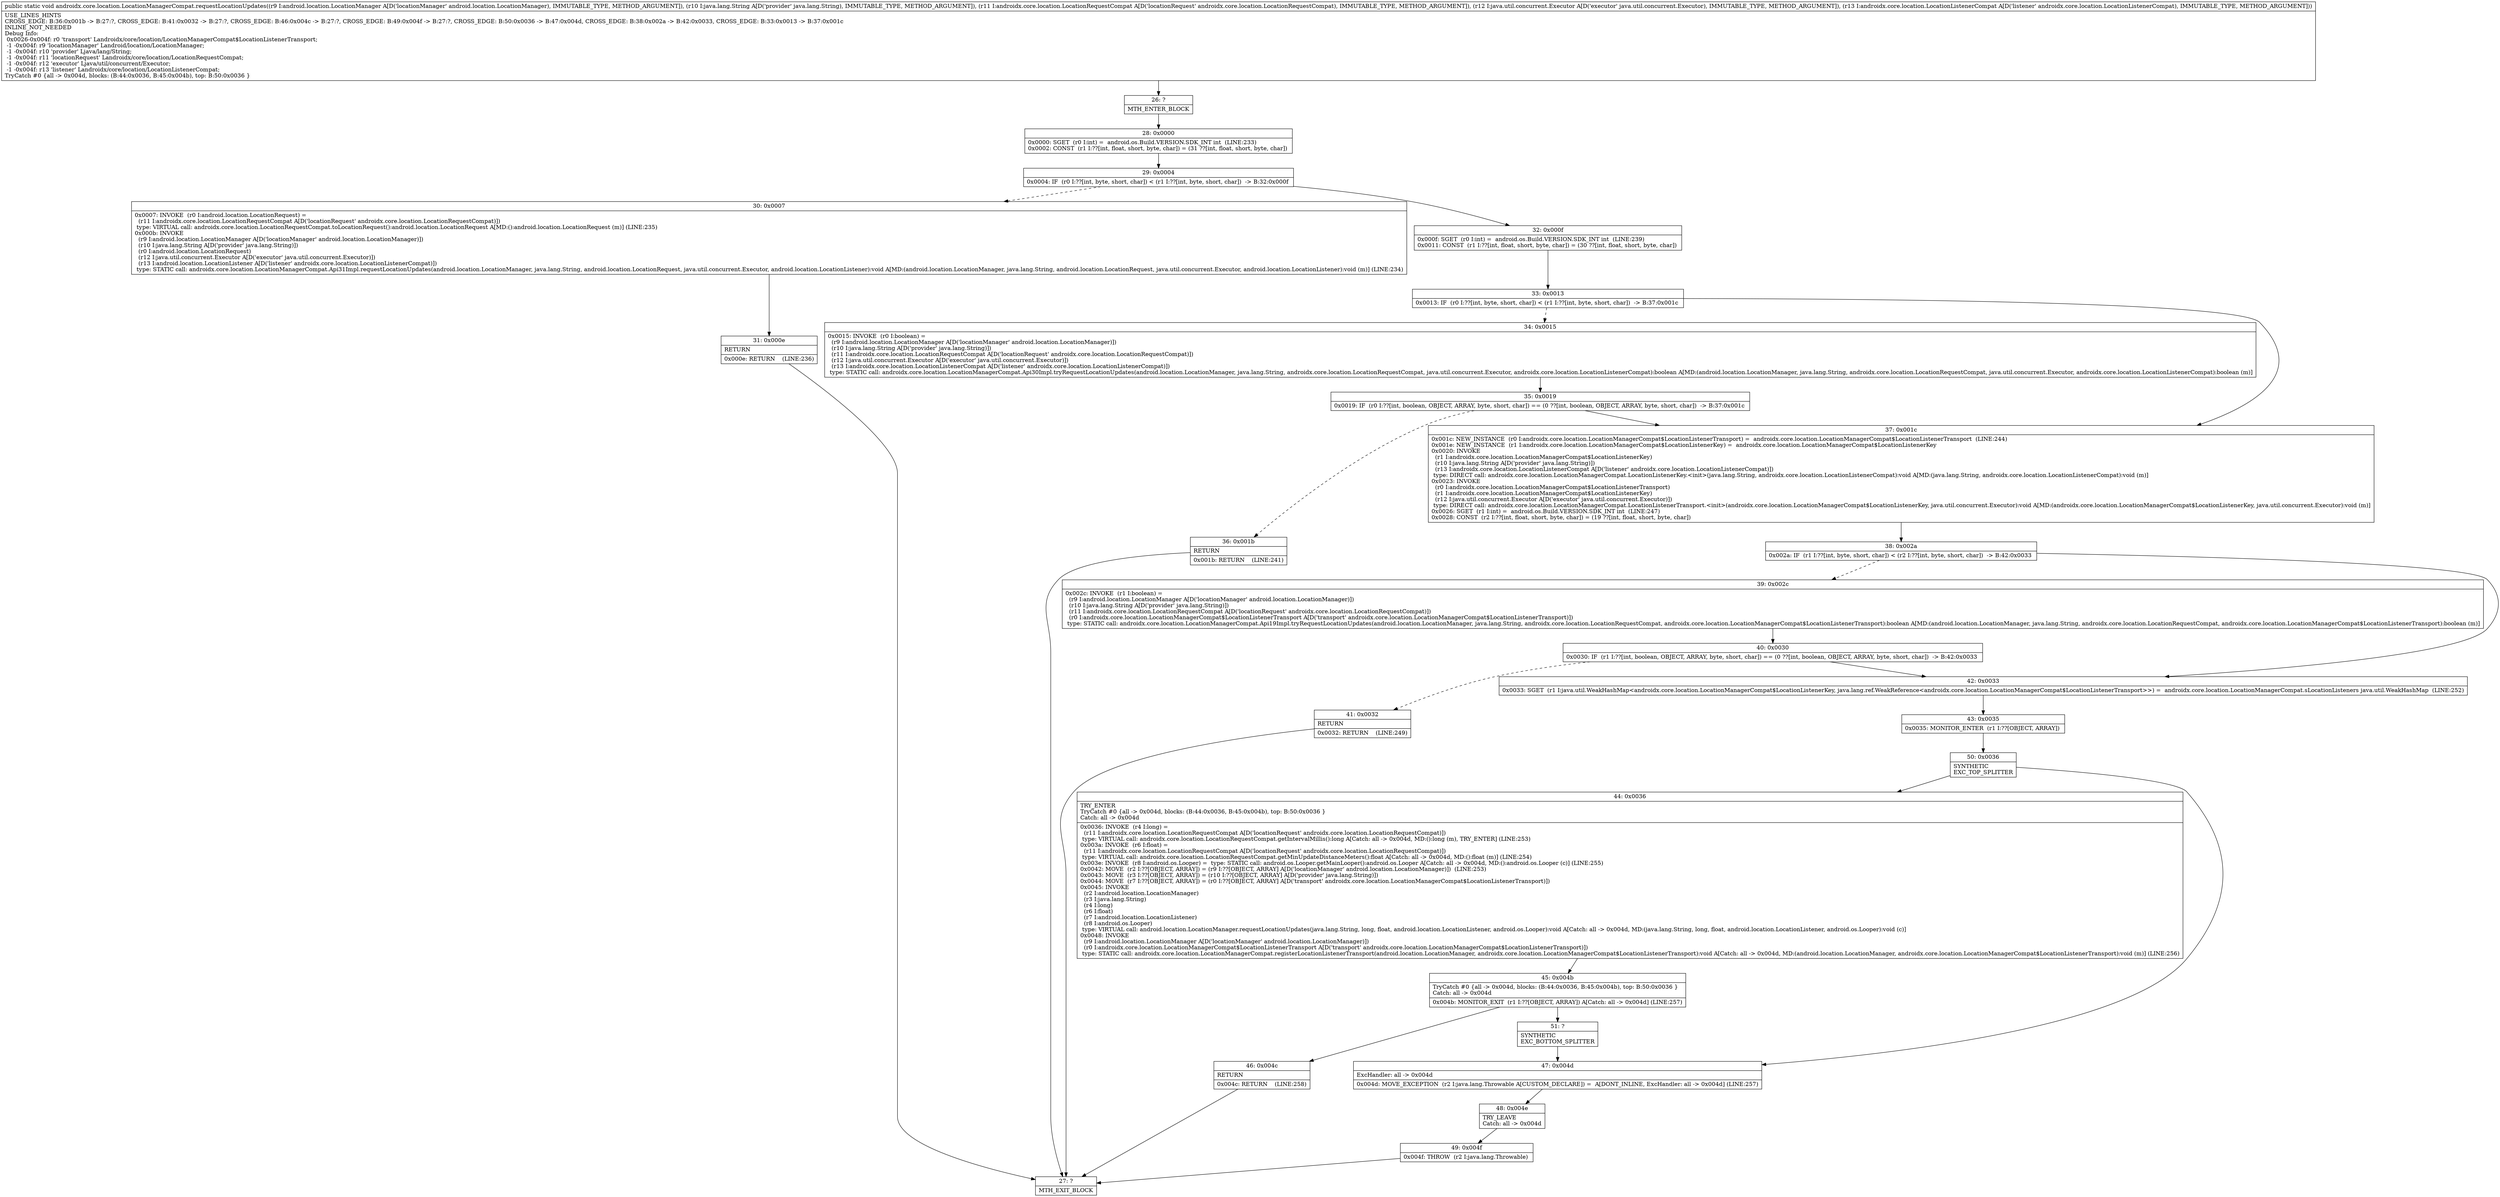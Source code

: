 digraph "CFG forandroidx.core.location.LocationManagerCompat.requestLocationUpdates(Landroid\/location\/LocationManager;Ljava\/lang\/String;Landroidx\/core\/location\/LocationRequestCompat;Ljava\/util\/concurrent\/Executor;Landroidx\/core\/location\/LocationListenerCompat;)V" {
Node_26 [shape=record,label="{26\:\ ?|MTH_ENTER_BLOCK\l}"];
Node_28 [shape=record,label="{28\:\ 0x0000|0x0000: SGET  (r0 I:int) =  android.os.Build.VERSION.SDK_INT int  (LINE:233)\l0x0002: CONST  (r1 I:??[int, float, short, byte, char]) = (31 ??[int, float, short, byte, char]) \l}"];
Node_29 [shape=record,label="{29\:\ 0x0004|0x0004: IF  (r0 I:??[int, byte, short, char]) \< (r1 I:??[int, byte, short, char])  \-\> B:32:0x000f \l}"];
Node_30 [shape=record,label="{30\:\ 0x0007|0x0007: INVOKE  (r0 I:android.location.LocationRequest) = \l  (r11 I:androidx.core.location.LocationRequestCompat A[D('locationRequest' androidx.core.location.LocationRequestCompat)])\l type: VIRTUAL call: androidx.core.location.LocationRequestCompat.toLocationRequest():android.location.LocationRequest A[MD:():android.location.LocationRequest (m)] (LINE:235)\l0x000b: INVOKE  \l  (r9 I:android.location.LocationManager A[D('locationManager' android.location.LocationManager)])\l  (r10 I:java.lang.String A[D('provider' java.lang.String)])\l  (r0 I:android.location.LocationRequest)\l  (r12 I:java.util.concurrent.Executor A[D('executor' java.util.concurrent.Executor)])\l  (r13 I:android.location.LocationListener A[D('listener' androidx.core.location.LocationListenerCompat)])\l type: STATIC call: androidx.core.location.LocationManagerCompat.Api31Impl.requestLocationUpdates(android.location.LocationManager, java.lang.String, android.location.LocationRequest, java.util.concurrent.Executor, android.location.LocationListener):void A[MD:(android.location.LocationManager, java.lang.String, android.location.LocationRequest, java.util.concurrent.Executor, android.location.LocationListener):void (m)] (LINE:234)\l}"];
Node_31 [shape=record,label="{31\:\ 0x000e|RETURN\l|0x000e: RETURN    (LINE:236)\l}"];
Node_27 [shape=record,label="{27\:\ ?|MTH_EXIT_BLOCK\l}"];
Node_32 [shape=record,label="{32\:\ 0x000f|0x000f: SGET  (r0 I:int) =  android.os.Build.VERSION.SDK_INT int  (LINE:239)\l0x0011: CONST  (r1 I:??[int, float, short, byte, char]) = (30 ??[int, float, short, byte, char]) \l}"];
Node_33 [shape=record,label="{33\:\ 0x0013|0x0013: IF  (r0 I:??[int, byte, short, char]) \< (r1 I:??[int, byte, short, char])  \-\> B:37:0x001c \l}"];
Node_34 [shape=record,label="{34\:\ 0x0015|0x0015: INVOKE  (r0 I:boolean) = \l  (r9 I:android.location.LocationManager A[D('locationManager' android.location.LocationManager)])\l  (r10 I:java.lang.String A[D('provider' java.lang.String)])\l  (r11 I:androidx.core.location.LocationRequestCompat A[D('locationRequest' androidx.core.location.LocationRequestCompat)])\l  (r12 I:java.util.concurrent.Executor A[D('executor' java.util.concurrent.Executor)])\l  (r13 I:androidx.core.location.LocationListenerCompat A[D('listener' androidx.core.location.LocationListenerCompat)])\l type: STATIC call: androidx.core.location.LocationManagerCompat.Api30Impl.tryRequestLocationUpdates(android.location.LocationManager, java.lang.String, androidx.core.location.LocationRequestCompat, java.util.concurrent.Executor, androidx.core.location.LocationListenerCompat):boolean A[MD:(android.location.LocationManager, java.lang.String, androidx.core.location.LocationRequestCompat, java.util.concurrent.Executor, androidx.core.location.LocationListenerCompat):boolean (m)]\l}"];
Node_35 [shape=record,label="{35\:\ 0x0019|0x0019: IF  (r0 I:??[int, boolean, OBJECT, ARRAY, byte, short, char]) == (0 ??[int, boolean, OBJECT, ARRAY, byte, short, char])  \-\> B:37:0x001c \l}"];
Node_36 [shape=record,label="{36\:\ 0x001b|RETURN\l|0x001b: RETURN    (LINE:241)\l}"];
Node_37 [shape=record,label="{37\:\ 0x001c|0x001c: NEW_INSTANCE  (r0 I:androidx.core.location.LocationManagerCompat$LocationListenerTransport) =  androidx.core.location.LocationManagerCompat$LocationListenerTransport  (LINE:244)\l0x001e: NEW_INSTANCE  (r1 I:androidx.core.location.LocationManagerCompat$LocationListenerKey) =  androidx.core.location.LocationManagerCompat$LocationListenerKey \l0x0020: INVOKE  \l  (r1 I:androidx.core.location.LocationManagerCompat$LocationListenerKey)\l  (r10 I:java.lang.String A[D('provider' java.lang.String)])\l  (r13 I:androidx.core.location.LocationListenerCompat A[D('listener' androidx.core.location.LocationListenerCompat)])\l type: DIRECT call: androidx.core.location.LocationManagerCompat.LocationListenerKey.\<init\>(java.lang.String, androidx.core.location.LocationListenerCompat):void A[MD:(java.lang.String, androidx.core.location.LocationListenerCompat):void (m)]\l0x0023: INVOKE  \l  (r0 I:androidx.core.location.LocationManagerCompat$LocationListenerTransport)\l  (r1 I:androidx.core.location.LocationManagerCompat$LocationListenerKey)\l  (r12 I:java.util.concurrent.Executor A[D('executor' java.util.concurrent.Executor)])\l type: DIRECT call: androidx.core.location.LocationManagerCompat.LocationListenerTransport.\<init\>(androidx.core.location.LocationManagerCompat$LocationListenerKey, java.util.concurrent.Executor):void A[MD:(androidx.core.location.LocationManagerCompat$LocationListenerKey, java.util.concurrent.Executor):void (m)]\l0x0026: SGET  (r1 I:int) =  android.os.Build.VERSION.SDK_INT int  (LINE:247)\l0x0028: CONST  (r2 I:??[int, float, short, byte, char]) = (19 ??[int, float, short, byte, char]) \l}"];
Node_38 [shape=record,label="{38\:\ 0x002a|0x002a: IF  (r1 I:??[int, byte, short, char]) \< (r2 I:??[int, byte, short, char])  \-\> B:42:0x0033 \l}"];
Node_39 [shape=record,label="{39\:\ 0x002c|0x002c: INVOKE  (r1 I:boolean) = \l  (r9 I:android.location.LocationManager A[D('locationManager' android.location.LocationManager)])\l  (r10 I:java.lang.String A[D('provider' java.lang.String)])\l  (r11 I:androidx.core.location.LocationRequestCompat A[D('locationRequest' androidx.core.location.LocationRequestCompat)])\l  (r0 I:androidx.core.location.LocationManagerCompat$LocationListenerTransport A[D('transport' androidx.core.location.LocationManagerCompat$LocationListenerTransport)])\l type: STATIC call: androidx.core.location.LocationManagerCompat.Api19Impl.tryRequestLocationUpdates(android.location.LocationManager, java.lang.String, androidx.core.location.LocationRequestCompat, androidx.core.location.LocationManagerCompat$LocationListenerTransport):boolean A[MD:(android.location.LocationManager, java.lang.String, androidx.core.location.LocationRequestCompat, androidx.core.location.LocationManagerCompat$LocationListenerTransport):boolean (m)]\l}"];
Node_40 [shape=record,label="{40\:\ 0x0030|0x0030: IF  (r1 I:??[int, boolean, OBJECT, ARRAY, byte, short, char]) == (0 ??[int, boolean, OBJECT, ARRAY, byte, short, char])  \-\> B:42:0x0033 \l}"];
Node_41 [shape=record,label="{41\:\ 0x0032|RETURN\l|0x0032: RETURN    (LINE:249)\l}"];
Node_42 [shape=record,label="{42\:\ 0x0033|0x0033: SGET  (r1 I:java.util.WeakHashMap\<androidx.core.location.LocationManagerCompat$LocationListenerKey, java.lang.ref.WeakReference\<androidx.core.location.LocationManagerCompat$LocationListenerTransport\>\>) =  androidx.core.location.LocationManagerCompat.sLocationListeners java.util.WeakHashMap  (LINE:252)\l}"];
Node_43 [shape=record,label="{43\:\ 0x0035|0x0035: MONITOR_ENTER  (r1 I:??[OBJECT, ARRAY]) \l}"];
Node_50 [shape=record,label="{50\:\ 0x0036|SYNTHETIC\lEXC_TOP_SPLITTER\l}"];
Node_44 [shape=record,label="{44\:\ 0x0036|TRY_ENTER\lTryCatch #0 \{all \-\> 0x004d, blocks: (B:44:0x0036, B:45:0x004b), top: B:50:0x0036 \}\lCatch: all \-\> 0x004d\l|0x0036: INVOKE  (r4 I:long) = \l  (r11 I:androidx.core.location.LocationRequestCompat A[D('locationRequest' androidx.core.location.LocationRequestCompat)])\l type: VIRTUAL call: androidx.core.location.LocationRequestCompat.getIntervalMillis():long A[Catch: all \-\> 0x004d, MD:():long (m), TRY_ENTER] (LINE:253)\l0x003a: INVOKE  (r6 I:float) = \l  (r11 I:androidx.core.location.LocationRequestCompat A[D('locationRequest' androidx.core.location.LocationRequestCompat)])\l type: VIRTUAL call: androidx.core.location.LocationRequestCompat.getMinUpdateDistanceMeters():float A[Catch: all \-\> 0x004d, MD:():float (m)] (LINE:254)\l0x003e: INVOKE  (r8 I:android.os.Looper) =  type: STATIC call: android.os.Looper.getMainLooper():android.os.Looper A[Catch: all \-\> 0x004d, MD:():android.os.Looper (c)] (LINE:255)\l0x0042: MOVE  (r2 I:??[OBJECT, ARRAY]) = (r9 I:??[OBJECT, ARRAY] A[D('locationManager' android.location.LocationManager)])  (LINE:253)\l0x0043: MOVE  (r3 I:??[OBJECT, ARRAY]) = (r10 I:??[OBJECT, ARRAY] A[D('provider' java.lang.String)]) \l0x0044: MOVE  (r7 I:??[OBJECT, ARRAY]) = (r0 I:??[OBJECT, ARRAY] A[D('transport' androidx.core.location.LocationManagerCompat$LocationListenerTransport)]) \l0x0045: INVOKE  \l  (r2 I:android.location.LocationManager)\l  (r3 I:java.lang.String)\l  (r4 I:long)\l  (r6 I:float)\l  (r7 I:android.location.LocationListener)\l  (r8 I:android.os.Looper)\l type: VIRTUAL call: android.location.LocationManager.requestLocationUpdates(java.lang.String, long, float, android.location.LocationListener, android.os.Looper):void A[Catch: all \-\> 0x004d, MD:(java.lang.String, long, float, android.location.LocationListener, android.os.Looper):void (c)]\l0x0048: INVOKE  \l  (r9 I:android.location.LocationManager A[D('locationManager' android.location.LocationManager)])\l  (r0 I:androidx.core.location.LocationManagerCompat$LocationListenerTransport A[D('transport' androidx.core.location.LocationManagerCompat$LocationListenerTransport)])\l type: STATIC call: androidx.core.location.LocationManagerCompat.registerLocationListenerTransport(android.location.LocationManager, androidx.core.location.LocationManagerCompat$LocationListenerTransport):void A[Catch: all \-\> 0x004d, MD:(android.location.LocationManager, androidx.core.location.LocationManagerCompat$LocationListenerTransport):void (m)] (LINE:256)\l}"];
Node_45 [shape=record,label="{45\:\ 0x004b|TryCatch #0 \{all \-\> 0x004d, blocks: (B:44:0x0036, B:45:0x004b), top: B:50:0x0036 \}\lCatch: all \-\> 0x004d\l|0x004b: MONITOR_EXIT  (r1 I:??[OBJECT, ARRAY]) A[Catch: all \-\> 0x004d] (LINE:257)\l}"];
Node_46 [shape=record,label="{46\:\ 0x004c|RETURN\l|0x004c: RETURN    (LINE:258)\l}"];
Node_51 [shape=record,label="{51\:\ ?|SYNTHETIC\lEXC_BOTTOM_SPLITTER\l}"];
Node_47 [shape=record,label="{47\:\ 0x004d|ExcHandler: all \-\> 0x004d\l|0x004d: MOVE_EXCEPTION  (r2 I:java.lang.Throwable A[CUSTOM_DECLARE]) =  A[DONT_INLINE, ExcHandler: all \-\> 0x004d] (LINE:257)\l}"];
Node_48 [shape=record,label="{48\:\ 0x004e|TRY_LEAVE\lCatch: all \-\> 0x004d\l}"];
Node_49 [shape=record,label="{49\:\ 0x004f|0x004f: THROW  (r2 I:java.lang.Throwable) \l}"];
MethodNode[shape=record,label="{public static void androidx.core.location.LocationManagerCompat.requestLocationUpdates((r9 I:android.location.LocationManager A[D('locationManager' android.location.LocationManager), IMMUTABLE_TYPE, METHOD_ARGUMENT]), (r10 I:java.lang.String A[D('provider' java.lang.String), IMMUTABLE_TYPE, METHOD_ARGUMENT]), (r11 I:androidx.core.location.LocationRequestCompat A[D('locationRequest' androidx.core.location.LocationRequestCompat), IMMUTABLE_TYPE, METHOD_ARGUMENT]), (r12 I:java.util.concurrent.Executor A[D('executor' java.util.concurrent.Executor), IMMUTABLE_TYPE, METHOD_ARGUMENT]), (r13 I:androidx.core.location.LocationListenerCompat A[D('listener' androidx.core.location.LocationListenerCompat), IMMUTABLE_TYPE, METHOD_ARGUMENT]))  | USE_LINES_HINTS\lCROSS_EDGE: B:36:0x001b \-\> B:27:?, CROSS_EDGE: B:41:0x0032 \-\> B:27:?, CROSS_EDGE: B:46:0x004c \-\> B:27:?, CROSS_EDGE: B:49:0x004f \-\> B:27:?, CROSS_EDGE: B:50:0x0036 \-\> B:47:0x004d, CROSS_EDGE: B:38:0x002a \-\> B:42:0x0033, CROSS_EDGE: B:33:0x0013 \-\> B:37:0x001c\lINLINE_NOT_NEEDED\lDebug Info:\l  0x0026\-0x004f: r0 'transport' Landroidx\/core\/location\/LocationManagerCompat$LocationListenerTransport;\l  \-1 \-0x004f: r9 'locationManager' Landroid\/location\/LocationManager;\l  \-1 \-0x004f: r10 'provider' Ljava\/lang\/String;\l  \-1 \-0x004f: r11 'locationRequest' Landroidx\/core\/location\/LocationRequestCompat;\l  \-1 \-0x004f: r12 'executor' Ljava\/util\/concurrent\/Executor;\l  \-1 \-0x004f: r13 'listener' Landroidx\/core\/location\/LocationListenerCompat;\lTryCatch #0 \{all \-\> 0x004d, blocks: (B:44:0x0036, B:45:0x004b), top: B:50:0x0036 \}\l}"];
MethodNode -> Node_26;Node_26 -> Node_28;
Node_28 -> Node_29;
Node_29 -> Node_30[style=dashed];
Node_29 -> Node_32;
Node_30 -> Node_31;
Node_31 -> Node_27;
Node_32 -> Node_33;
Node_33 -> Node_34[style=dashed];
Node_33 -> Node_37;
Node_34 -> Node_35;
Node_35 -> Node_36[style=dashed];
Node_35 -> Node_37;
Node_36 -> Node_27;
Node_37 -> Node_38;
Node_38 -> Node_39[style=dashed];
Node_38 -> Node_42;
Node_39 -> Node_40;
Node_40 -> Node_41[style=dashed];
Node_40 -> Node_42;
Node_41 -> Node_27;
Node_42 -> Node_43;
Node_43 -> Node_50;
Node_50 -> Node_44;
Node_50 -> Node_47;
Node_44 -> Node_45;
Node_45 -> Node_46;
Node_45 -> Node_51;
Node_46 -> Node_27;
Node_51 -> Node_47;
Node_47 -> Node_48;
Node_48 -> Node_49;
Node_49 -> Node_27;
}


